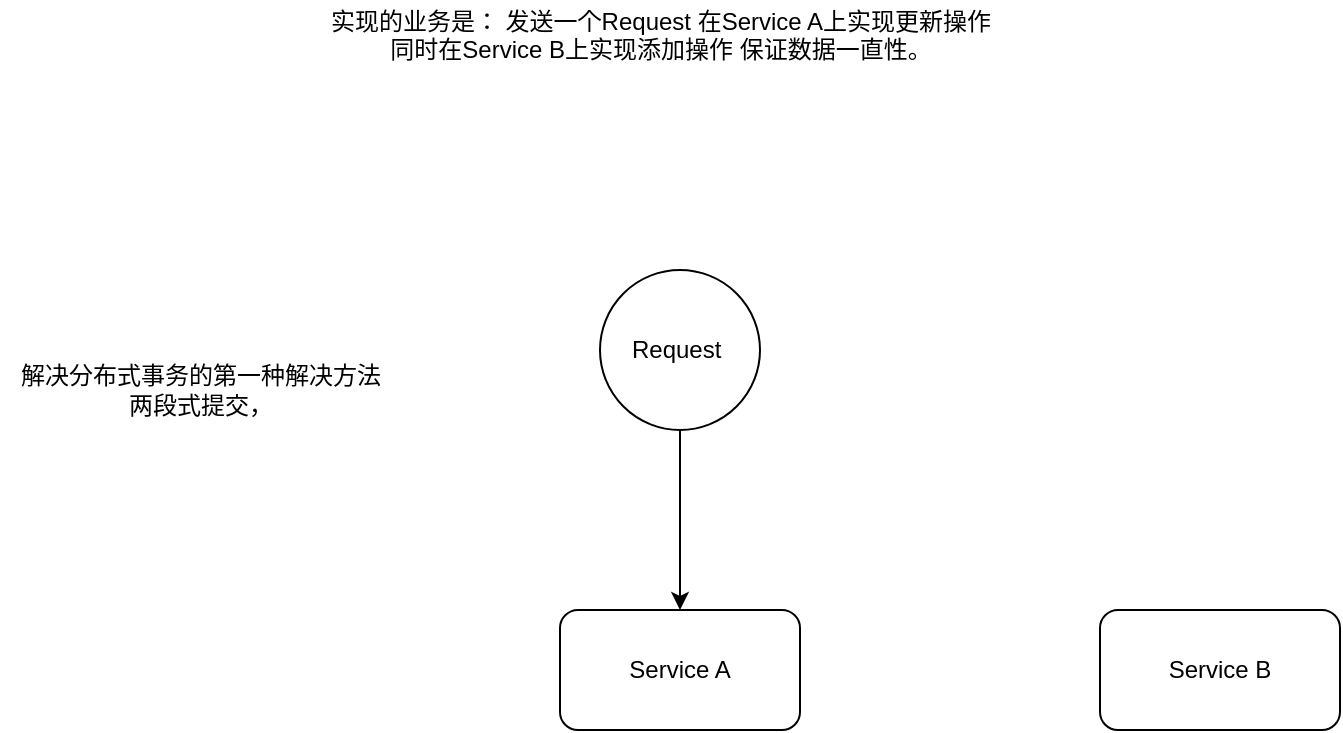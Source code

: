 <mxfile version="16.6.1" type="github">
  <diagram id="hrjyBH-5ujo03640qZuh" name="第 1 页">
    <mxGraphModel dx="2090" dy="699" grid="1" gridSize="10" guides="1" tooltips="1" connect="1" arrows="1" fold="1" page="1" pageScale="1" pageWidth="827" pageHeight="1169" math="0" shadow="0">
      <root>
        <mxCell id="0" />
        <mxCell id="1" parent="0" />
        <mxCell id="ixG_kfn3xZWBvnZa2Kqw-6" value="" style="edgeStyle=orthogonalEdgeStyle;rounded=0;orthogonalLoop=1;jettySize=auto;html=1;" parent="1" source="ixG_kfn3xZWBvnZa2Kqw-2" edge="1">
          <mxGeometry relative="1" as="geometry">
            <mxPoint x="310" y="350" as="targetPoint" />
          </mxGeometry>
        </mxCell>
        <mxCell id="ixG_kfn3xZWBvnZa2Kqw-2" value="Request&amp;nbsp;" style="ellipse;whiteSpace=wrap;html=1;aspect=fixed;" parent="1" vertex="1">
          <mxGeometry x="270" y="180" width="80" height="80" as="geometry" />
        </mxCell>
        <mxCell id="ixG_kfn3xZWBvnZa2Kqw-7" value="Service B" style="rounded=1;whiteSpace=wrap;html=1;" parent="1" vertex="1">
          <mxGeometry x="520" y="350" width="120" height="60" as="geometry" />
        </mxCell>
        <mxCell id="ixG_kfn3xZWBvnZa2Kqw-8" value="Service A" style="rounded=1;whiteSpace=wrap;html=1;" parent="1" vertex="1">
          <mxGeometry x="250" y="350" width="120" height="60" as="geometry" />
        </mxCell>
        <mxCell id="ixG_kfn3xZWBvnZa2Kqw-9" value="实现的业务是： 发送一个Request 在Service A上实现更新操作&lt;br&gt;同时在Service B上实现添加操作 保证数据一直性。&lt;br&gt;&lt;br&gt;" style="text;html=1;align=center;verticalAlign=middle;resizable=0;points=[];autosize=1;strokeColor=none;fillColor=none;" parent="1" vertex="1">
          <mxGeometry x="125" y="45" width="350" height="50" as="geometry" />
        </mxCell>
        <mxCell id="wuZNsH52xhBVrFRtopbs-1" value="解决分布式事务的第一种解决方法&lt;br&gt;两段式提交，" style="text;html=1;align=center;verticalAlign=middle;resizable=0;points=[];autosize=1;strokeColor=none;fillColor=none;" vertex="1" parent="1">
          <mxGeometry x="-30" y="225" width="200" height="30" as="geometry" />
        </mxCell>
      </root>
    </mxGraphModel>
  </diagram>
</mxfile>
